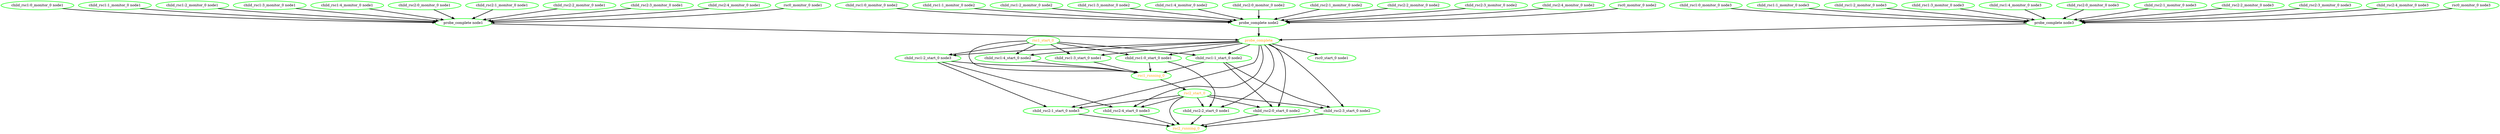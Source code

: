  digraph "g" {
"child_rsc1:0_monitor_0 node1" -> "probe_complete node1" [ style = bold]
"child_rsc1:0_monitor_0 node1" [ style=bold color="green" fontcolor="black" ]
"child_rsc1:0_monitor_0 node2" -> "probe_complete node2" [ style = bold]
"child_rsc1:0_monitor_0 node2" [ style=bold color="green" fontcolor="black" ]
"child_rsc1:0_monitor_0 node3" -> "probe_complete node3" [ style = bold]
"child_rsc1:0_monitor_0 node3" [ style=bold color="green" fontcolor="black" ]
"child_rsc1:0_start_0 node1" -> "child_rsc2:2_start_0 node1" [ style = bold]
"child_rsc1:0_start_0 node1" -> "rsc1_running_0" [ style = bold]
"child_rsc1:0_start_0 node1" [ style=bold color="green" fontcolor="black"  ]
"child_rsc1:1_monitor_0 node1" -> "probe_complete node1" [ style = bold]
"child_rsc1:1_monitor_0 node1" [ style=bold color="green" fontcolor="black" ]
"child_rsc1:1_monitor_0 node2" -> "probe_complete node2" [ style = bold]
"child_rsc1:1_monitor_0 node2" [ style=bold color="green" fontcolor="black" ]
"child_rsc1:1_monitor_0 node3" -> "probe_complete node3" [ style = bold]
"child_rsc1:1_monitor_0 node3" [ style=bold color="green" fontcolor="black" ]
"child_rsc1:1_start_0 node2" -> "child_rsc2:0_start_0 node2" [ style = bold]
"child_rsc1:1_start_0 node2" -> "child_rsc2:3_start_0 node2" [ style = bold]
"child_rsc1:1_start_0 node2" -> "rsc1_running_0" [ style = bold]
"child_rsc1:1_start_0 node2" [ style=bold color="green" fontcolor="black"  ]
"child_rsc1:2_monitor_0 node1" -> "probe_complete node1" [ style = bold]
"child_rsc1:2_monitor_0 node1" [ style=bold color="green" fontcolor="black" ]
"child_rsc1:2_monitor_0 node2" -> "probe_complete node2" [ style = bold]
"child_rsc1:2_monitor_0 node2" [ style=bold color="green" fontcolor="black" ]
"child_rsc1:2_monitor_0 node3" -> "probe_complete node3" [ style = bold]
"child_rsc1:2_monitor_0 node3" [ style=bold color="green" fontcolor="black" ]
"child_rsc1:2_start_0 node3" -> "child_rsc2:1_start_0 node3" [ style = bold]
"child_rsc1:2_start_0 node3" -> "child_rsc2:4_start_0 node3" [ style = bold]
"child_rsc1:2_start_0 node3" -> "rsc1_running_0" [ style = bold]
"child_rsc1:2_start_0 node3" [ style=bold color="green" fontcolor="black"  ]
"child_rsc1:3_monitor_0 node1" -> "probe_complete node1" [ style = bold]
"child_rsc1:3_monitor_0 node1" [ style=bold color="green" fontcolor="black" ]
"child_rsc1:3_monitor_0 node2" -> "probe_complete node2" [ style = bold]
"child_rsc1:3_monitor_0 node2" [ style=bold color="green" fontcolor="black" ]
"child_rsc1:3_monitor_0 node3" -> "probe_complete node3" [ style = bold]
"child_rsc1:3_monitor_0 node3" [ style=bold color="green" fontcolor="black" ]
"child_rsc1:3_start_0 node1" -> "rsc1_running_0" [ style = bold]
"child_rsc1:3_start_0 node1" [ style=bold color="green" fontcolor="black"  ]
"child_rsc1:4_monitor_0 node1" -> "probe_complete node1" [ style = bold]
"child_rsc1:4_monitor_0 node1" [ style=bold color="green" fontcolor="black" ]
"child_rsc1:4_monitor_0 node2" -> "probe_complete node2" [ style = bold]
"child_rsc1:4_monitor_0 node2" [ style=bold color="green" fontcolor="black" ]
"child_rsc1:4_monitor_0 node3" -> "probe_complete node3" [ style = bold]
"child_rsc1:4_monitor_0 node3" [ style=bold color="green" fontcolor="black" ]
"child_rsc1:4_start_0 node2" -> "rsc1_running_0" [ style = bold]
"child_rsc1:4_start_0 node2" [ style=bold color="green" fontcolor="black"  ]
"child_rsc2:0_monitor_0 node1" -> "probe_complete node1" [ style = bold]
"child_rsc2:0_monitor_0 node1" [ style=bold color="green" fontcolor="black" ]
"child_rsc2:0_monitor_0 node2" -> "probe_complete node2" [ style = bold]
"child_rsc2:0_monitor_0 node2" [ style=bold color="green" fontcolor="black" ]
"child_rsc2:0_monitor_0 node3" -> "probe_complete node3" [ style = bold]
"child_rsc2:0_monitor_0 node3" [ style=bold color="green" fontcolor="black" ]
"child_rsc2:0_start_0 node2" -> "rsc2_running_0" [ style = bold]
"child_rsc2:0_start_0 node2" [ style=bold color="green" fontcolor="black"  ]
"child_rsc2:1_monitor_0 node1" -> "probe_complete node1" [ style = bold]
"child_rsc2:1_monitor_0 node1" [ style=bold color="green" fontcolor="black" ]
"child_rsc2:1_monitor_0 node2" -> "probe_complete node2" [ style = bold]
"child_rsc2:1_monitor_0 node2" [ style=bold color="green" fontcolor="black" ]
"child_rsc2:1_monitor_0 node3" -> "probe_complete node3" [ style = bold]
"child_rsc2:1_monitor_0 node3" [ style=bold color="green" fontcolor="black" ]
"child_rsc2:1_start_0 node3" -> "rsc2_running_0" [ style = bold]
"child_rsc2:1_start_0 node3" [ style=bold color="green" fontcolor="black"  ]
"child_rsc2:2_monitor_0 node1" -> "probe_complete node1" [ style = bold]
"child_rsc2:2_monitor_0 node1" [ style=bold color="green" fontcolor="black" ]
"child_rsc2:2_monitor_0 node2" -> "probe_complete node2" [ style = bold]
"child_rsc2:2_monitor_0 node2" [ style=bold color="green" fontcolor="black" ]
"child_rsc2:2_monitor_0 node3" -> "probe_complete node3" [ style = bold]
"child_rsc2:2_monitor_0 node3" [ style=bold color="green" fontcolor="black" ]
"child_rsc2:2_start_0 node1" -> "rsc2_running_0" [ style = bold]
"child_rsc2:2_start_0 node1" [ style=bold color="green" fontcolor="black"  ]
"child_rsc2:3_monitor_0 node1" -> "probe_complete node1" [ style = bold]
"child_rsc2:3_monitor_0 node1" [ style=bold color="green" fontcolor="black" ]
"child_rsc2:3_monitor_0 node2" -> "probe_complete node2" [ style = bold]
"child_rsc2:3_monitor_0 node2" [ style=bold color="green" fontcolor="black" ]
"child_rsc2:3_monitor_0 node3" -> "probe_complete node3" [ style = bold]
"child_rsc2:3_monitor_0 node3" [ style=bold color="green" fontcolor="black" ]
"child_rsc2:3_start_0 node2" -> "rsc2_running_0" [ style = bold]
"child_rsc2:3_start_0 node2" [ style=bold color="green" fontcolor="black"  ]
"child_rsc2:4_monitor_0 node1" -> "probe_complete node1" [ style = bold]
"child_rsc2:4_monitor_0 node1" [ style=bold color="green" fontcolor="black" ]
"child_rsc2:4_monitor_0 node2" -> "probe_complete node2" [ style = bold]
"child_rsc2:4_monitor_0 node2" [ style=bold color="green" fontcolor="black" ]
"child_rsc2:4_monitor_0 node3" -> "probe_complete node3" [ style = bold]
"child_rsc2:4_monitor_0 node3" [ style=bold color="green" fontcolor="black" ]
"child_rsc2:4_start_0 node3" -> "rsc2_running_0" [ style = bold]
"child_rsc2:4_start_0 node3" [ style=bold color="green" fontcolor="black"  ]
"probe_complete node1" -> "probe_complete" [ style = bold]
"probe_complete node1" [ style=bold color="green" fontcolor="black" ]
"probe_complete node2" -> "probe_complete" [ style = bold]
"probe_complete node2" [ style=bold color="green" fontcolor="black" ]
"probe_complete node3" -> "probe_complete" [ style = bold]
"probe_complete node3" [ style=bold color="green" fontcolor="black" ]
"probe_complete" -> "child_rsc1:0_start_0 node1" [ style = bold]
"probe_complete" -> "child_rsc1:1_start_0 node2" [ style = bold]
"probe_complete" -> "child_rsc1:2_start_0 node3" [ style = bold]
"probe_complete" -> "child_rsc1:3_start_0 node1" [ style = bold]
"probe_complete" -> "child_rsc1:4_start_0 node2" [ style = bold]
"probe_complete" -> "child_rsc2:0_start_0 node2" [ style = bold]
"probe_complete" -> "child_rsc2:1_start_0 node3" [ style = bold]
"probe_complete" -> "child_rsc2:2_start_0 node1" [ style = bold]
"probe_complete" -> "child_rsc2:3_start_0 node2" [ style = bold]
"probe_complete" -> "child_rsc2:4_start_0 node3" [ style = bold]
"probe_complete" -> "rsc0_start_0 node1" [ style = bold]
"probe_complete" [ style=bold color="green" fontcolor="orange" ]
"rsc0_monitor_0 node1" -> "probe_complete node1" [ style = bold]
"rsc0_monitor_0 node1" [ style=bold color="green" fontcolor="black" ]
"rsc0_monitor_0 node2" -> "probe_complete node2" [ style = bold]
"rsc0_monitor_0 node2" [ style=bold color="green" fontcolor="black" ]
"rsc0_monitor_0 node3" -> "probe_complete node3" [ style = bold]
"rsc0_monitor_0 node3" [ style=bold color="green" fontcolor="black" ]
"rsc0_start_0 node1" [ style=bold color="green" fontcolor="black" ]
"rsc1_running_0" -> "rsc2_start_0" [ style = bold]
"rsc1_running_0" [ style=bold color="green" fontcolor="orange" ]
"rsc1_start_0" -> "child_rsc1:0_start_0 node1" [ style = bold]
"rsc1_start_0" -> "child_rsc1:1_start_0 node2" [ style = bold]
"rsc1_start_0" -> "child_rsc1:2_start_0 node3" [ style = bold]
"rsc1_start_0" -> "child_rsc1:3_start_0 node1" [ style = bold]
"rsc1_start_0" -> "child_rsc1:4_start_0 node2" [ style = bold]
"rsc1_start_0" -> "rsc1_running_0" [ style = bold]
"rsc1_start_0" [ style=bold color="green" fontcolor="orange" ]
"rsc2_running_0" [ style=bold color="green" fontcolor="orange" ]
"rsc2_start_0" -> "child_rsc2:0_start_0 node2" [ style = bold]
"rsc2_start_0" -> "child_rsc2:1_start_0 node3" [ style = bold]
"rsc2_start_0" -> "child_rsc2:2_start_0 node1" [ style = bold]
"rsc2_start_0" -> "child_rsc2:3_start_0 node2" [ style = bold]
"rsc2_start_0" -> "child_rsc2:4_start_0 node3" [ style = bold]
"rsc2_start_0" -> "rsc2_running_0" [ style = bold]
"rsc2_start_0" [ style=bold color="green" fontcolor="orange" ]
}
